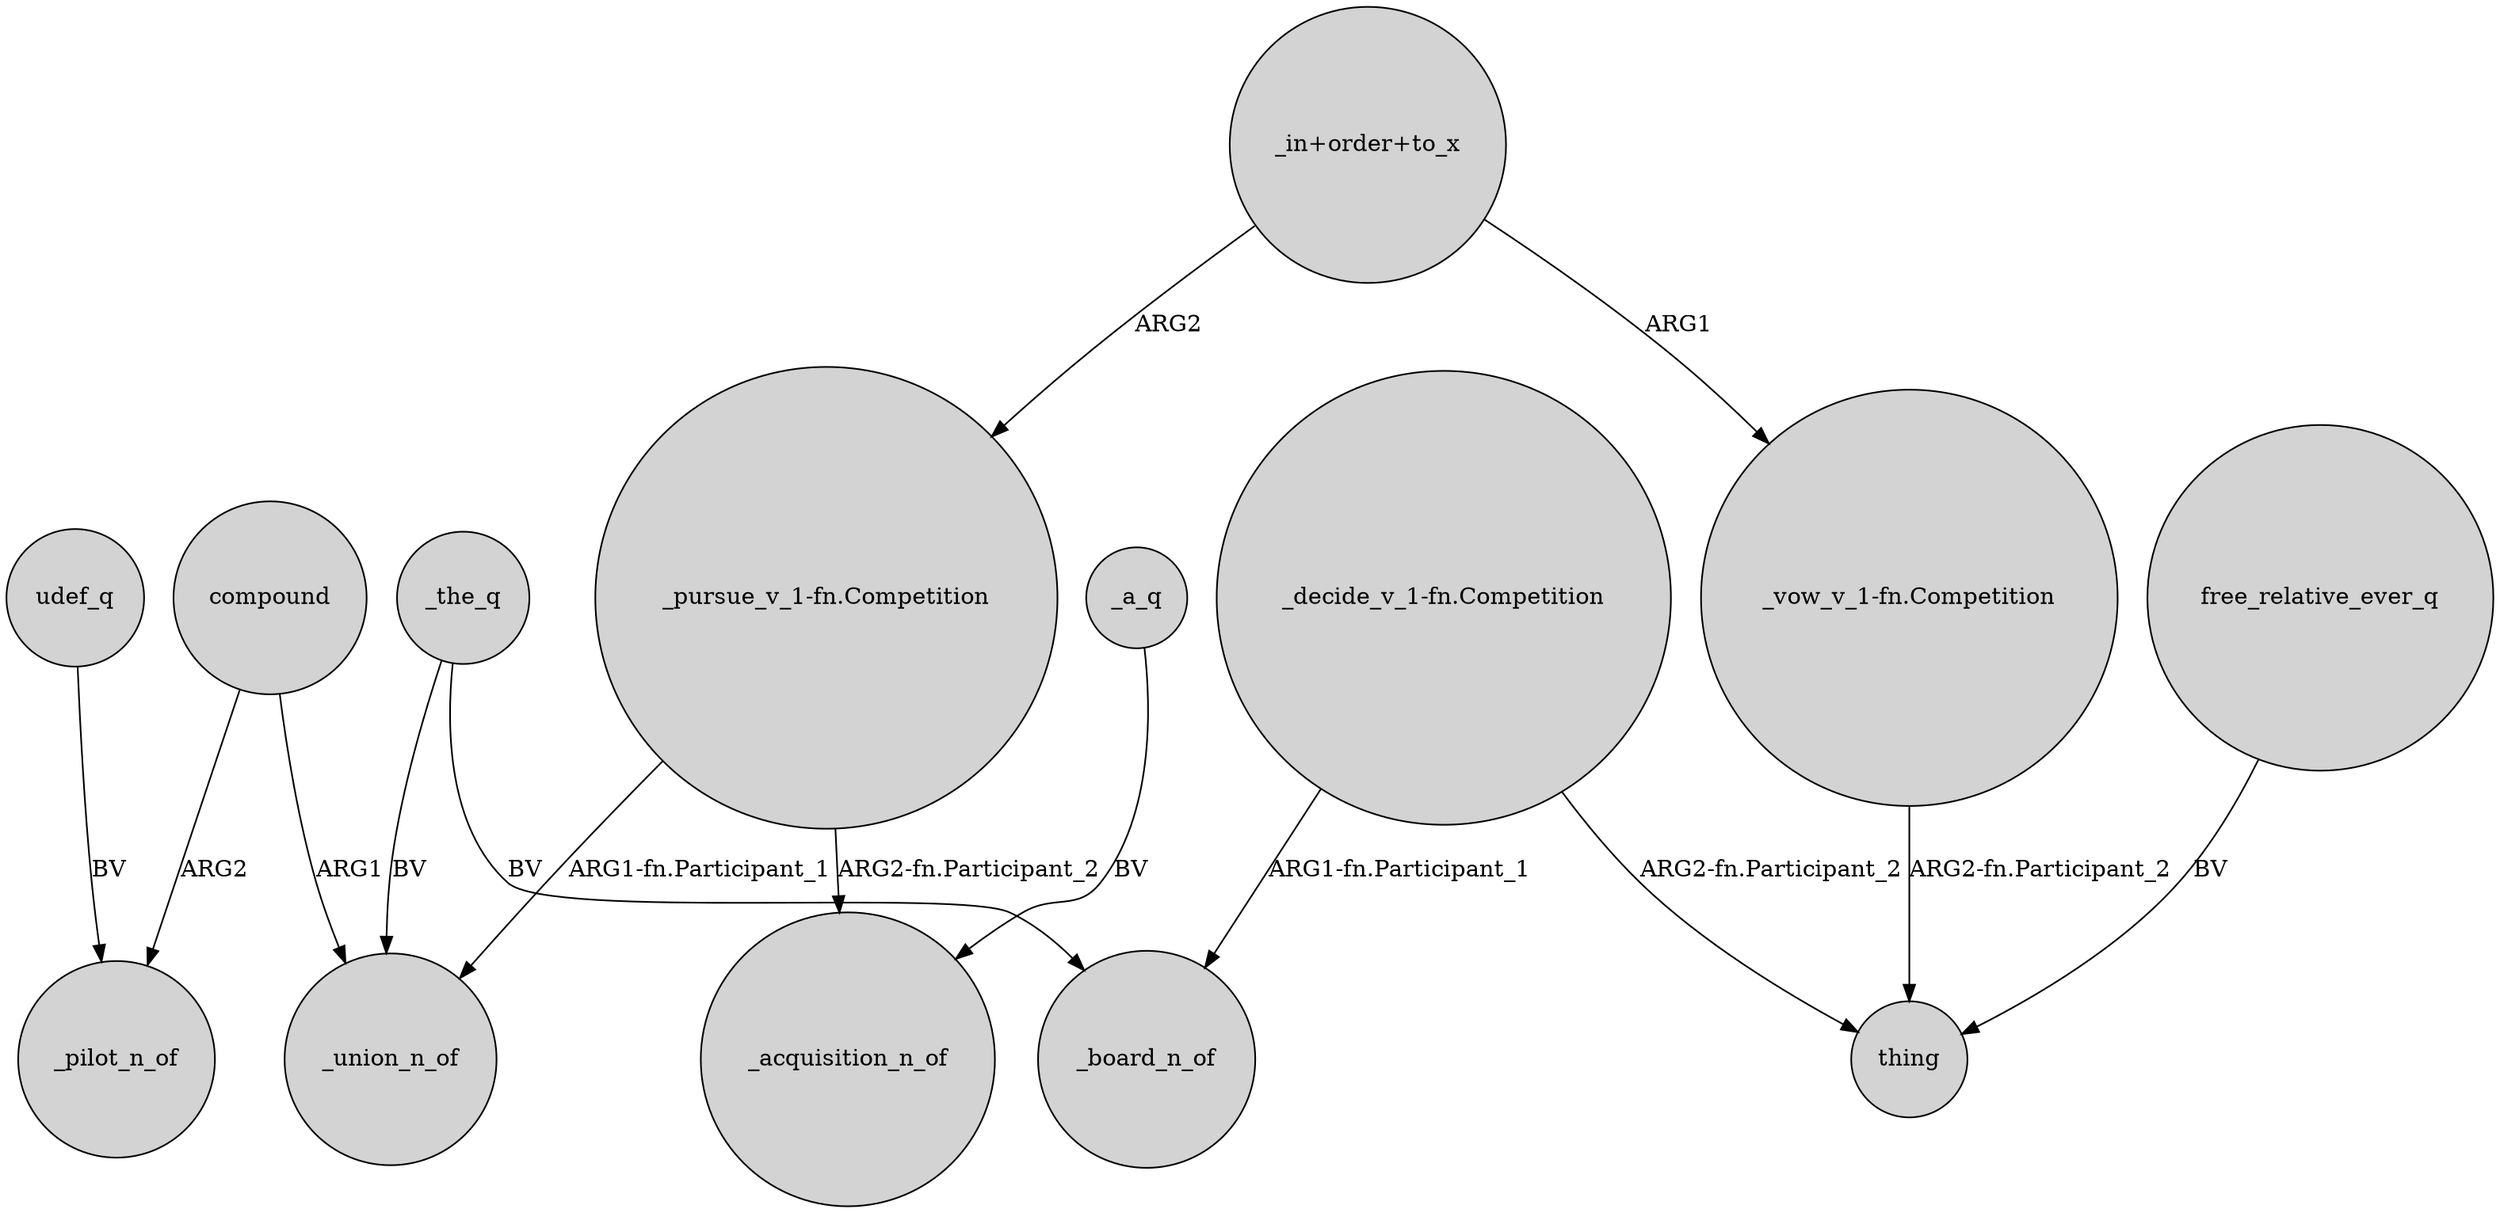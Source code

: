 digraph {
	node [shape=circle style=filled]
	compound -> _pilot_n_of [label=ARG2]
	"_decide_v_1-fn.Competition" -> _board_n_of [label="ARG1-fn.Participant_1"]
	"_in+order+to_x" -> "_vow_v_1-fn.Competition" [label=ARG1]
	"_decide_v_1-fn.Competition" -> thing [label="ARG2-fn.Participant_2"]
	free_relative_ever_q -> thing [label=BV]
	_the_q -> _board_n_of [label=BV]
	_the_q -> _union_n_of [label=BV]
	_a_q -> _acquisition_n_of [label=BV]
	compound -> _union_n_of [label=ARG1]
	udef_q -> _pilot_n_of [label=BV]
	"_pursue_v_1-fn.Competition" -> _acquisition_n_of [label="ARG2-fn.Participant_2"]
	"_pursue_v_1-fn.Competition" -> _union_n_of [label="ARG1-fn.Participant_1"]
	"_in+order+to_x" -> "_pursue_v_1-fn.Competition" [label=ARG2]
	"_vow_v_1-fn.Competition" -> thing [label="ARG2-fn.Participant_2"]
}
